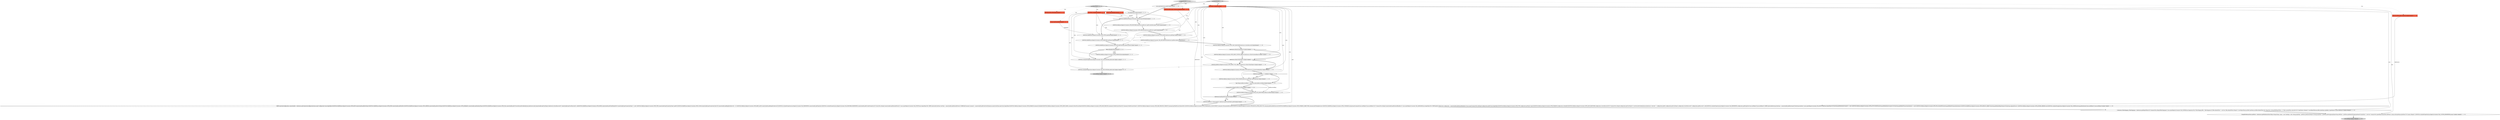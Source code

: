 digraph {
15 [style = filled, label = "JSONUtils.field(json,RegistryConstants.ATTR_SAVE_PASSWORD,dataSource.isSavePassword())@@@9@@@['1', '1', '0']", fillcolor = white, shape = ellipse image = "AAA0AAABBB1BBB"];
5 [style = filled, label = "JSONUtils.field(json,RegistryConstants.ATTR_SHOW_SYSTEM_OBJECTS,dataSource.isShowSystemObjects())@@@11@@@['1', '1', '0']", fillcolor = white, shape = ellipse image = "AAA0AAABBB1BBB"];
12 [style = filled, label = "{SimplePreferenceStore prefStore = dataSource.getPreferenceStore()Map<String,String> props = new TreeMap<>()for (String propName : prefStore.preferenceNames()){String propValue = prefStore.getString(propName)String defValue = prefStore.getDefaultString(propName)if (propValue != null && !CommonUtils.equalObjects(propValue,defValue)) {props.put(propName,propValue)}}if (!props.isEmpty()) {JSONUtils.serializeProperties(json,RegistryConstants.TAG_CUSTOM_PROPERTIES,props)}}@@@124@@@['1', '1', '0']", fillcolor = white, shape = ellipse image = "AAA0AAABBB1BBB"];
25 [style = filled, label = "dataSource.getFolder() != null@@@17@@@['1', '1', '0']", fillcolor = white, shape = diamond image = "AAA0AAABBB1BBB"];
38 [style = filled, label = "JSONUtils.serializeStringList(json,RegistryConstants.TAG_INCLUDE,filter.getInclude())@@@11@@@['0', '0', '1']", fillcolor = white, shape = ellipse image = "AAA0AAABBB3BBB"];
10 [style = filled, label = "JSONUtils.field(json,\"virtual-model-id\",dataSource.getVirtualModel().getId())@@@25@@@['1', '1', '0']", fillcolor = white, shape = ellipse image = "AAA0AAABBB1BBB"];
22 [style = filled, label = "JSONUtils.fieldNE(json,RegistryConstants.TAG_DESCRIPTION,dataSource.getDescription())@@@8@@@['1', '1', '0']", fillcolor = white, shape = ellipse image = "AAA0AAABBB1BBB"];
21 [style = filled, label = "final String lockPasswordHash = dataSource.getLockPasswordHash()@@@20@@@['1', '1', '0']", fillcolor = white, shape = ellipse image = "AAA0AAABBB1BBB"];
33 [style = filled, label = "String objectID@@@2@@@['0', '0', '1']", fillcolor = tomato, shape = box image = "AAA0AAABBB3BBB"];
30 [style = filled, label = "JSONUtils.fieldNE(json,RegistryConstants.ATTR_NAME,filter.getName())@@@6@@@['0', '0', '1']", fillcolor = white, shape = ellipse image = "AAA0AAABBB3BBB"];
28 [style = filled, label = "JSONUtils.fieldNE(json,RegistryConstants.ATTR_DESCRIPTION,filter.getDescription())@@@7@@@['0', '0', '1']", fillcolor = white, shape = ellipse image = "AAA0AAABBB3BBB"];
7 [style = filled, label = "{Collection<FilterMapping> filterMappings = dataSource.getObjectFilters()if (!CommonUtils.isEmpty(filterMappings)) {json.name(RegistryConstants.TAG_FILTERS)json.beginArray()for (FilterMapping filter : filterMappings){if (filter.defaultFilter != null && !filter.defaultFilter.isEmpty()) {saveObjectFiler(json,filter.typeName,null,filter.defaultFilter)}for (Map.Entry<String,DBSObjectFilter> cf : filter.customFilters.entrySet()){if (!cf.getValue().isEmpty()) {saveObjectFiler(json,filter.typeName,cf.getKey(),cf.getValue())}}}json.endArray()}}@@@106@@@['1', '1', '0']", fillcolor = white, shape = ellipse image = "AAA0AAABBB1BBB"];
24 [style = filled, label = "JSONUtils.field(json,RegistryConstants.ATTR_READ_ONLY,dataSource.isConnectionReadOnly())@@@16@@@['1', '1', '0']", fillcolor = white, shape = ellipse image = "AAA0AAABBB1BBB"];
31 [style = filled, label = "JSONUtils.fieldNE(json,RegistryConstants.ATTR_TYPE,typeName)@@@5@@@['0', '0', '1']", fillcolor = white, shape = ellipse image = "AAA0AAABBB3BBB"];
36 [style = filled, label = "saveObjectFiler['0', '0', '1']", fillcolor = lightgray, shape = diamond image = "AAA0AAABBB3BBB"];
19 [style = filled, label = "JSONUtils.field(json,RegistryConstants.ATTR_LOCK_PASSWORD,lockPasswordHash)@@@22@@@['1', '1', '0']", fillcolor = white, shape = ellipse image = "AAA0AAABBB1BBB"];
17 [style = filled, label = "saveDataSource['1', '0', '0']", fillcolor = lightgray, shape = diamond image = "AAA0AAABBB1BBB"];
11 [style = filled, label = "!CommonUtils.isEmpty(lockPasswordHash)@@@21@@@['1', '1', '0']", fillcolor = white, shape = diamond image = "AAA0AAABBB1BBB"];
29 [style = filled, label = "!filter.isEnabled()@@@8@@@['0', '0', '1']", fillcolor = white, shape = diamond image = "AAA0AAABBB3BBB"];
27 [style = filled, label = "DataSourceDescriptor dataSource@@@2@@@['0', '1', '0']", fillcolor = tomato, shape = box image = "AAA0AAABBB2BBB"];
3 [style = filled, label = "JSONUtils.field(json,RegistryConstants.ATTR_DRIVER,dataSource.getDriver().getId())@@@6@@@['1', '1', '0']", fillcolor = white, shape = ellipse image = "AAA0AAABBB1BBB"];
8 [style = filled, label = "json.name(dataSource.getId())@@@3@@@['1', '1', '0']", fillcolor = white, shape = ellipse image = "AAA0AAABBB1BBB"];
2 [style = filled, label = "dataSource.isShowUtilityObjects()@@@13@@@['1', '1', '0']", fillcolor = white, shape = diamond image = "AAA0AAABBB1BBB"];
37 [style = filled, label = "DBSObjectFilter filter@@@2@@@['0', '0', '1']", fillcolor = tomato, shape = box image = "AAA0AAABBB3BBB"];
26 [style = filled, label = "saveDataSource['0', '1', '0']", fillcolor = lightgray, shape = diamond image = "AAA0AAABBB2BBB"];
0 [style = filled, label = "JSONUtils.field(json,RegistryConstants.ATTR_NAME,dataSource.getName())@@@7@@@['1', '1', '0']", fillcolor = white, shape = ellipse image = "AAA0AAABBB1BBB"];
4 [style = filled, label = "DataSourceDescriptor dataSource@@@2@@@['1', '0', '0']", fillcolor = tomato, shape = box image = "AAA0AAABBB1BBB"];
18 [style = filled, label = "dataSource.isShowSystemObjects()@@@10@@@['1', '1', '0']", fillcolor = white, shape = diamond image = "AAA0AAABBB1BBB"];
32 [style = filled, label = "String typeName@@@2@@@['0', '0', '1']", fillcolor = tomato, shape = box image = "AAA0AAABBB3BBB"];
34 [style = filled, label = "json.beginObject()@@@3@@@['0', '0', '1']", fillcolor = white, shape = ellipse image = "AAA0AAABBB3BBB"];
39 [style = filled, label = "JsonWriter json@@@2@@@['0', '0', '1']", fillcolor = tomato, shape = box image = "AAA0AAABBB3BBB"];
35 [style = filled, label = "JSONUtils.serializeStringList(json,RegistryConstants.TAG_EXCLUDE,filter.getExclude())@@@12@@@['0', '0', '1']", fillcolor = white, shape = ellipse image = "AAA0AAABBB3BBB"];
14 [style = filled, label = "JSONUtils.field(json,RegistryConstants.ATTR_PROVIDER,dataSource.getDriver().getProviderDescriptor().getId())@@@5@@@['1', '1', '0']", fillcolor = white, shape = ellipse image = "AAA0AAABBB1BBB"];
23 [style = filled, label = "{DBPConnectionConfiguration connectionInfo = dataSource.getConnectionConfiguration()json.name(\"configuration\")json.beginObject()JSONUtils.fieldNE(json,RegistryConstants.ATTR_HOST,connectionInfo.getHostName())JSONUtils.fieldNE(json,RegistryConstants.ATTR_PORT,connectionInfo.getHostPort())JSONUtils.fieldNE(json,RegistryConstants.ATTR_SERVER,connectionInfo.getServerName())JSONUtils.fieldNE(json,RegistryConstants.ATTR_DATABASE,connectionInfo.getDatabaseName())JSONUtils.fieldNE(json,RegistryConstants.ATTR_URL,connectionInfo.getUrl())saveSecuredCredentials(json,dataSource,null,connectionInfo.getUserName(),dataSource.isSavePassword()? connectionInfo.getUserPassword(): null)JSONUtils.fieldNE(json,RegistryConstants.ATTR_HOME,connectionInfo.getClientHomeId())if (connectionInfo.getConnectionType() != null) {JSONUtils.field(json,RegistryConstants.ATTR_TYPE,connectionInfo.getConnectionType().getId())}JSONUtils.fieldNE(json,RegistryConstants.ATTR_COLOR,connectionInfo.getConnectionColor())if (connectionInfo.getKeepAliveInterval() > 0) {JSONUtils.field(json,RegistryConstants.ATTR_KEEP_ALIVE,connectionInfo.getKeepAliveInterval())}JSONUtils.serializeProperties(json,RegistryConstants.TAG_PROPERTIES,connectionInfo.getProperties())JSONUtils.serializeProperties(json,RegistryConstants.TAG_PROVIDER_PROPERTIES,connectionInfo.getProviderProperties())if (!ArrayUtils.isEmpty(connectionInfo.getDeclaredEvents())) {json.name(RegistryConstants.TAG_EVENTS)json.beginObject()for (DBPConnectionEventType eventType : connectionInfo.getDeclaredEvents()){DBRShellCommand command = connectionInfo.getEvent(eventType)json.name(eventType.name())json.beginObject()JSONUtils.field(json,RegistryConstants.ATTR_ENABLED,command.isEnabled())JSONUtils.field(json,RegistryConstants.ATTR_SHOW_PANEL,command.isShowProcessPanel())JSONUtils.field(json,RegistryConstants.ATTR_WAIT_PROCESS,command.isWaitProcessFinish())if (command.isWaitProcessFinish()) {JSONUtils.field(json,RegistryConstants.ATTR_WAIT_PROCESS_TIMEOUT,command.getWaitProcessTimeoutMs())}JSONUtils.field(json,RegistryConstants.ATTR_TERMINATE_AT_DISCONNECT,command.isTerminateAtDisconnect())JSONUtils.field(json,RegistryConstants.ATTR_PAUSE_AFTER_EXECUTE,command.getPauseAfterExecute())JSONUtils.fieldNE(json,RegistryConstants.ATTR_WORKING_DIRECTORY,command.getWorkingDirectory())JSONUtils.fieldNE(json,RegistryConstants.ATTR_COMMAND,command.getCommand())json.endObject()}json.endObject()}if (!CommonUtils.isEmpty(connectionInfo.getDeclaredHandlers())) {json.name(RegistryConstants.TAG_HANDLERS)json.beginObject()for (DBWHandlerConfiguration configuration : connectionInfo.getDeclaredHandlers()){json.name(CommonUtils.notEmpty(configuration.getId()))json.beginObject()JSONUtils.field(json,RegistryConstants.ATTR_TYPE,configuration.getType().name())JSONUtils.field(json,RegistryConstants.ATTR_ENABLED,configuration.isEnabled())JSONUtils.field(json,RegistryConstants.ATTR_SAVE_PASSWORD,configuration.isSavePassword())if (!CommonUtils.isEmpty(configuration.getUserName())) {saveSecuredCredentials(json,dataSource,\"network/\" + configuration.getId(),configuration.getUserName(),configuration.isSavePassword()? configuration.getPassword(): null)}JSONUtils.serializeProperties(json,RegistryConstants.TAG_PROPERTIES,configuration.getProperties())json.endObject()}json.endObject()}{DBPConnectionBootstrap bootstrap = connectionInfo.getBootstrap()if (bootstrap.hasData()) {json.name(RegistryConstants.TAG_BOOTSTRAP)json.beginObject()if (bootstrap.getDefaultAutoCommit() != null) {JSONUtils.field(json,RegistryConstants.ATTR_AUTOCOMMIT,bootstrap.getDefaultAutoCommit())}if (bootstrap.getDefaultTransactionIsolation() != null) {JSONUtils.field(json,RegistryConstants.ATTR_TXN_ISOLATION,bootstrap.getDefaultTransactionIsolation())}JSONUtils.fieldNE(json,RegistryConstants.ATTR_DEFAULT_OBJECT,bootstrap.getDefaultObjectName())if (bootstrap.isIgnoreErrors()) {JSONUtils.field(json,RegistryConstants.ATTR_IGNORE_ERRORS,true)}JSONUtils.serializeStringList(json,RegistryConstants.TAG_QUERY,bootstrap.getInitQueries())json.endObject()}}json.endObject()}@@@27@@@['1', '1', '0']", fillcolor = white, shape = ellipse image = "AAA0AAABBB1BBB"];
41 [style = filled, label = "json.endObject()@@@13@@@['0', '0', '1']", fillcolor = lightgray, shape = ellipse image = "AAA0AAABBB3BBB"];
20 [style = filled, label = "dataSource.hasSharedVirtualModel()@@@24@@@['1', '1', '0']", fillcolor = white, shape = diamond image = "AAA0AAABBB1BBB"];
9 [style = filled, label = "JSONUtils.field(json,RegistryConstants.ATTR_FOLDER,dataSource.getFolder().getFolderPath())@@@18@@@['1', '1', '0']", fillcolor = white, shape = ellipse image = "AAA0AAABBB1BBB"];
40 [style = filled, label = "JSONUtils.field(json,RegistryConstants.ATTR_ENABLED,false)@@@9@@@['0', '0', '1']", fillcolor = white, shape = ellipse image = "AAA0AAABBB3BBB"];
16 [style = filled, label = "JSONUtils.field(json,RegistryConstants.ATTR_SHOW_UTIL_OBJECTS,dataSource.isShowUtilityObjects())@@@14@@@['1', '1', '0']", fillcolor = white, shape = ellipse image = "AAA0AAABBB1BBB"];
13 [style = filled, label = "JSONUtils.fieldNE(json,RegistryConstants.ATTR_ID,objectID)@@@4@@@['1', '1', '1']", fillcolor = white, shape = ellipse image = "AAA0AAABBB1BBB"];
1 [style = filled, label = "json.endObject()@@@138@@@['1', '1', '0']", fillcolor = lightgray, shape = ellipse image = "AAA0AAABBB1BBB"];
6 [style = filled, label = "JsonWriter json@@@2@@@['1', '1', '0']", fillcolor = tomato, shape = box image = "AAA0AAABBB1BBB"];
6->12 [style = solid, label="json"];
20->23 [style = bold, label=""];
25->9 [style = dotted, label="true"];
14->3 [style = bold, label=""];
20->10 [style = bold, label=""];
10->23 [style = bold, label=""];
6->16 [style = solid, label="json"];
12->1 [style = bold, label=""];
4->23 [style = solid, label="dataSource"];
17->4 [style = dotted, label="true"];
20->10 [style = dotted, label="true"];
33->13 [style = solid, label="objectID"];
11->19 [style = dotted, label="true"];
39->40 [style = solid, label="json"];
38->35 [style = bold, label=""];
17->8 [style = bold, label=""];
29->38 [style = bold, label=""];
6->19 [style = solid, label="json"];
26->6 [style = dotted, label="true"];
39->38 [style = solid, label="json"];
28->29 [style = bold, label=""];
11->20 [style = bold, label=""];
0->22 [style = bold, label=""];
39->35 [style = solid, label="json"];
13->31 [style = bold, label=""];
25->21 [style = bold, label=""];
6->0 [style = solid, label="json"];
32->31 [style = solid, label="typeName"];
7->12 [style = bold, label=""];
36->33 [style = dotted, label="true"];
6->14 [style = solid, label="json"];
25->9 [style = bold, label=""];
6->3 [style = solid, label="json"];
2->24 [style = bold, label=""];
30->28 [style = bold, label=""];
2->16 [style = bold, label=""];
22->28 [style = dashed, label="0"];
24->25 [style = bold, label=""];
16->35 [style = dashed, label="0"];
39->31 [style = solid, label="json"];
34->13 [style = bold, label=""];
21->11 [style = bold, label=""];
6->9 [style = solid, label="json"];
6->15 [style = solid, label="json"];
27->23 [style = solid, label="dataSource"];
26->8 [style = bold, label=""];
6->23 [style = solid, label="json"];
35->41 [style = bold, label=""];
21->19 [style = solid, label="lockPasswordHash"];
15->18 [style = bold, label=""];
6->7 [style = solid, label="json"];
3->31 [style = dashed, label="0"];
2->16 [style = dotted, label="true"];
6->24 [style = solid, label="json"];
6->39 [style = dashed, label="0"];
36->39 [style = dotted, label="true"];
11->19 [style = bold, label=""];
6->10 [style = solid, label="json"];
14->13 [style = dashed, label="0"];
8->13 [style = bold, label=""];
31->30 [style = bold, label=""];
6->5 [style = solid, label="json"];
29->40 [style = bold, label=""];
5->2 [style = bold, label=""];
40->38 [style = bold, label=""];
16->24 [style = bold, label=""];
18->2 [style = bold, label=""];
18->5 [style = dotted, label="true"];
36->32 [style = dotted, label="true"];
19->20 [style = bold, label=""];
18->5 [style = bold, label=""];
39->30 [style = solid, label="json"];
29->40 [style = dotted, label="true"];
9->21 [style = bold, label=""];
22->15 [style = bold, label=""];
39->28 [style = solid, label="json"];
36->37 [style = dotted, label="true"];
36->34 [style = bold, label=""];
0->30 [style = dashed, label="0"];
3->0 [style = bold, label=""];
23->7 [style = bold, label=""];
17->6 [style = dotted, label="true"];
26->27 [style = dotted, label="true"];
13->14 [style = bold, label=""];
6->22 [style = solid, label="json"];
39->13 [style = solid, label="json"];
}
